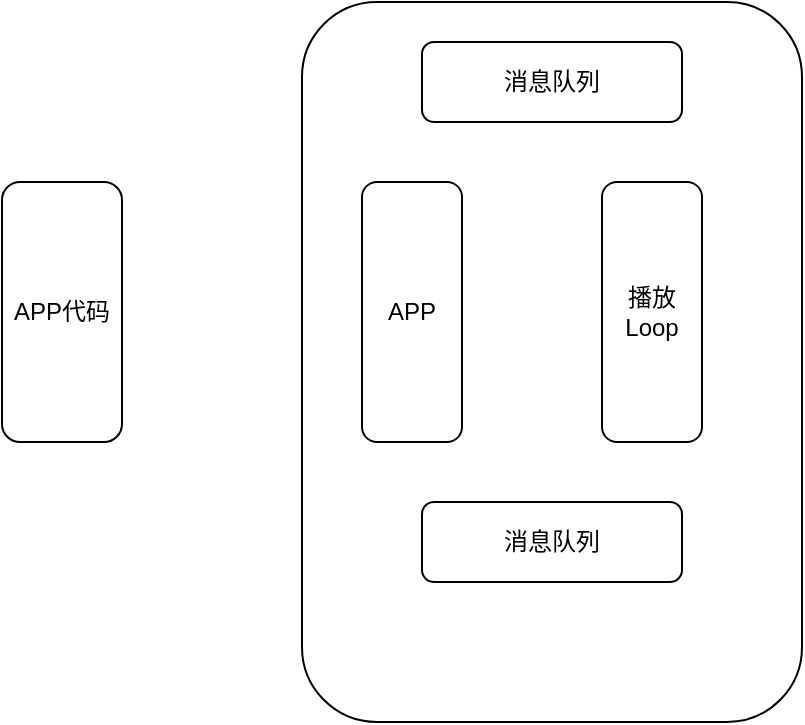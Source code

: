 <mxfile version="12.5.1" type="github">
  <diagram id="LJH6QVNwrjhhdbq2CqlV" name="Page-1">
    <mxGraphModel dx="1520" dy="714" grid="1" gridSize="10" guides="1" tooltips="1" connect="1" arrows="1" fold="1" page="1" pageScale="1" pageWidth="827" pageHeight="1169" math="0" shadow="0">
      <root>
        <mxCell id="0"/>
        <mxCell id="1" parent="0"/>
        <mxCell id="RGDdq82KqoYE7V8oH3Jk-6" value="" style="rounded=1;whiteSpace=wrap;html=1;" vertex="1" parent="1">
          <mxGeometry x="270" y="180" width="250" height="360" as="geometry"/>
        </mxCell>
        <mxCell id="RGDdq82KqoYE7V8oH3Jk-1" value="APP代码" style="rounded=1;whiteSpace=wrap;html=1;rotation=0;" vertex="1" parent="1">
          <mxGeometry x="120" y="270" width="60" height="130" as="geometry"/>
        </mxCell>
        <mxCell id="RGDdq82KqoYE7V8oH3Jk-2" value="APP" style="rounded=1;whiteSpace=wrap;html=1;rotation=0;" vertex="1" parent="1">
          <mxGeometry x="300" y="270" width="50" height="130" as="geometry"/>
        </mxCell>
        <mxCell id="RGDdq82KqoYE7V8oH3Jk-3" value="播放Loop" style="rounded=1;whiteSpace=wrap;html=1;rotation=0;" vertex="1" parent="1">
          <mxGeometry x="420" y="270" width="50" height="130" as="geometry"/>
        </mxCell>
        <mxCell id="RGDdq82KqoYE7V8oH3Jk-4" value="消息队列" style="rounded=1;whiteSpace=wrap;html=1;rotation=0;" vertex="1" parent="1">
          <mxGeometry x="330" y="200" width="130" height="40" as="geometry"/>
        </mxCell>
        <mxCell id="RGDdq82KqoYE7V8oH3Jk-5" value="消息队列" style="rounded=1;whiteSpace=wrap;html=1;rotation=0;" vertex="1" parent="1">
          <mxGeometry x="330" y="430" width="130" height="40" as="geometry"/>
        </mxCell>
      </root>
    </mxGraphModel>
  </diagram>
</mxfile>
